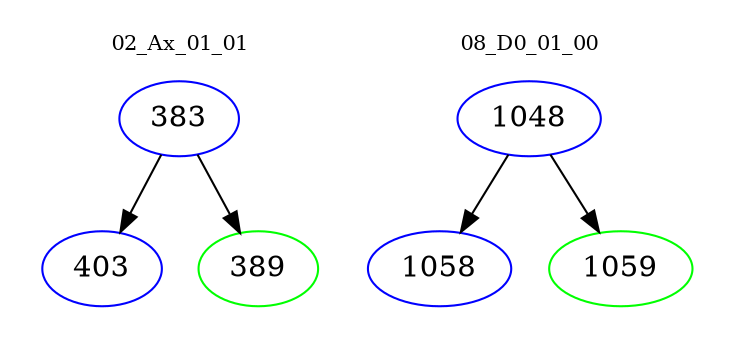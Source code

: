 digraph{
subgraph cluster_0 {
color = white
label = "02_Ax_01_01";
fontsize=10;
T0_383 [label="383", color="blue"]
T0_383 -> T0_403 [color="black"]
T0_403 [label="403", color="blue"]
T0_383 -> T0_389 [color="black"]
T0_389 [label="389", color="green"]
}
subgraph cluster_1 {
color = white
label = "08_D0_01_00";
fontsize=10;
T1_1048 [label="1048", color="blue"]
T1_1048 -> T1_1058 [color="black"]
T1_1058 [label="1058", color="blue"]
T1_1048 -> T1_1059 [color="black"]
T1_1059 [label="1059", color="green"]
}
}
